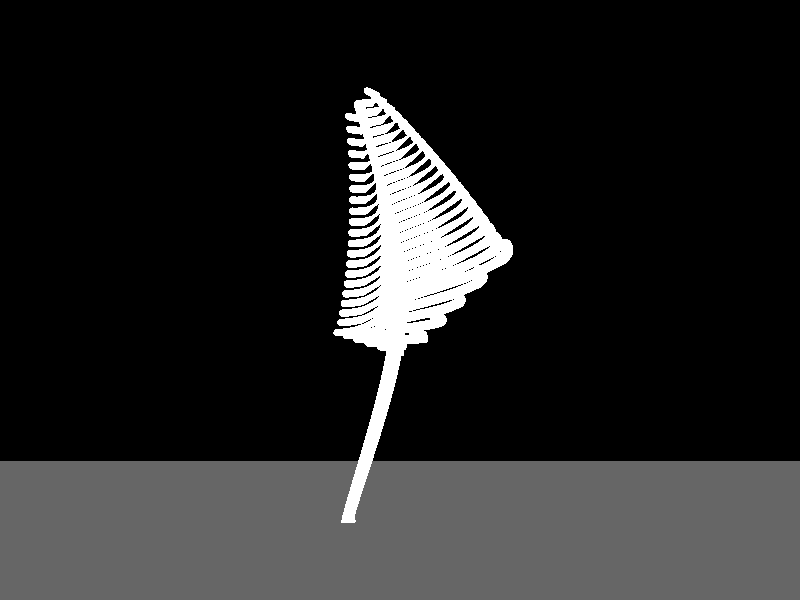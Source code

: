 //--includes------------------------
//--declares------------------------ 

/*
 * 1 = pyramid of spheres
 * 2 = bars in box
 * 3 = cylinder
 * 4 = lathed wood
 * 5 = file
 * 6 = feather
 */
#declare objectNumber = 6;

#switch (objectNumber)
//----Pyramid of Balls
  #case (1)
    #declare vectorX = 0;
    #declare vectorY = 0;
    #declare vectorZ = 0;    
    #declare scaleX = 0;
    #declare scaleY = 0;
    #declare scaleZ = 0;
    #declare rotateX = 0;
    #declare rotateY = 0;
    #declare rotateZ = 0;
    #declare colourR = .7;
    #declare colourG = .5;
    #declare colourB = .9;
    #declare reflectivity = .4;
  #break
//----Bars in Box
  #case (2)          
    #declare vectorX2 = 0;
    #declare vectorY2 = 0;
    #declare vectorZ2 = 0;    
    #declare scaleX2 = 0;
    #declare scaleY2 = 0;
    #declare scaleZ2 = 0;
    #declare rotateX2 = 0;
    #declare rotateY2 = 0;
    #declare rotateZ2 = 0;
    #declare colourR2a = .6;
    #declare colourG2a = .6;
    #declare colourB2a = .6;
    #declare translucent = .85;
    #declare countY = 0;
    #declare countZ = 0;
    #declare colourRb = 0.70;
    #declare colourGb = 0.25; 
    #declare colourBb = 0.15;
  #break 
  #case (5)
   #declare metalColour = .4;
   #declare counter = 0;
 #break
 #case (6)
   #declare counter = 0;
   #declare counter2 = 0;
#end

//--objects-------------------------

//plane
plane {
  y, 0 
  pigment {
    colour rgb <.4, .4, .4>
  }
  finish {
    reflection .7
  }
}
//objects
#switch (objectNumber)
  #case (1)
//--pyramid of balls
    union {  
//----bottom layer 
      sphere {
        <1, 1, 1>, 1
      }
      sphere {
        <3, 1, 1>, 1
      }                
      sphere {
        <5, 1, 1>, 1
      } 
      sphere {
        <2, 1, 2.7>, 1
      }           
      sphere {
        <4, 1, 2.7>, 1
      } 
      sphere {
        <3, 1, 4.4>, 1
      }    
//----second layer
      sphere {
        <2, 2.5, 1.7>, 1
      }
      sphere {
        <4, 2.5, 1.7>, 1
      }    
      sphere {
        <3, 2.5, 3.4>, 1
      } 
//----third layer
      sphere {
        <3, 4, 2.4>, 1
      }
      pigment {
        colour rgb <colourR, colourG, colourB>
      }
      finish {
        reflection reflectivity
      }
      translate <vectorX, vectorY, vectorZ> 
      scale <scaleX, scaleY, scaleZ> 
      rotate <rotateX, rotateY, rotateZ>
    }
  #break
  #case (2)                 
//--bars in box
    union { 
//----glass box
      difference {
        box {
          <0, 0, 0>, <4, 2, 8>
          hollow off
        }
        box {
          <.2, .2, .2>, <3.8, 1.8, 7.8>
          hollow off
        }
        pigment { 
          color rgbt <boxColourR, boxColourG, boxColourB, translucent>
        }
      }
//----bars
    #while (countY < 2)
       #while (countZ < 4)  
          box {
            <.21, .22+(countY*.69), .21+(countZ*1.84)>, <3.79, .995+(countY*.69), 1.94+(countZ*1.84)>
            pigment {
              color rgb <0.70, 0.25, 0.15>
            }   
            finish {
              ambient 0.1             
              brilliance 2
              diffuse 0.7
              metallic
              specular 1
              roughness 1/120
              reflection 0.8
            }
          }
          #declare countZ = countZ + 1;
        #end
        #declare countZ = 0; 
        #declare countY = countY + 1;
      #end
      translate <vectorX, vectorY, vectorZ> 
      scale <scaleX, scaleY, scaleZ> 
      rotate <rotateX, rotateY, rotateZ>
    }
  #break
  #case (3)
//--cylinder
    union {
      cylinder {
        <0, 1, 1>, <4, 1, 1>, 1
        pigment {
          colour rgb <.4, .7, 0>
        } 
        finish {
          reflection .6
        }
      } 
      cylinder {
        <1, 0, 3.4>, <1, 5, 3.4>, 1
        pigment {
          colour rgb <.2, 1, .1>
        } 
        finish {
          reflection .4
        }
      }
    }
  #break
  #case (4)
//--lathed object
    lathe {
      cubic_spline
      11, // number of points
      <0, 1>, <0, 0>, <2, 1>, <1.5, 2>, <1.5, 3>, <.2, 3.5>, <1.5, 4>, <1.5, 5>, <2, 6>, <0, 7>, <0, 6>
      pigment {
        colour rgb <1, .3, .3>
      }
      rotate <0, 0, 90>
      translate <0, 2, 0>
    }
  #break
  #case (5)
//--file
    union {
//----file surface
      difference {
        box {
          <0, 0, 0>, <2, 1, 8>
          pigment {
            colour rgb <metalColour, metalColour, metalColour>
          }
        }
//------cuts
        #while (counter < 8)
          box { 
            <-12, 0.98, 0>, <12, 1, .02>
            translate <0, 0, counter>
            rotate <0, 45, 0>
          }  
          box { 
            <-12, 0.98, 0>, <12, 1, .02>
            translate <0, 0, counter-2>
            rotate <0, -45, 0>
          }
          box { 
            <-12, 0, 0>, <12, .02, .02>
            translate <0, 0, counter>
            rotate <0, 45, 0>
          }  
          box { 
            <-12, 0, 0>, <12, .02, .02>
            translate <0, 0, counter-2>
            rotate <0, -45, 0>
          }
          #declare counter = counter + .05;
        #end
      }
//----file neck  
      difference {
        lathe {
          quadratic_spline
          4,
          <0, 0>, <0, 0>, <1, 2>, <0, 2>
          pigment {
            colour rgb <metalColour, metalColour, metalColour>
          }
        }
        box {
          <-1, 0, -.5>, <1, 3, -1>
          pigment {
            colour rgb <metalColour, metalColour, metalColour>
          }
        } 
        box {
          <-1, 0, .5>, <1, 3, 1> 
          pigment {
            colour rgb <metalColour, metalColour, metalColour>
          }
        } 
        rotate <90, 0, 0> 
        translate <1, .5, -2>
      } 
//----handle
      lathe {
        cubic_spline
        8,
        <0, 0>, <0, 0>, <1.5, 2>, <1, 4>, <1, 6>, <1.5, 8>, <0, 10>, <0, 7>
        pigment {
          colour rgb .8
        } 
        scale <.5, .5, .5>
        rotate <-90, 0, 0>
        translate <1, 1, -.75>
      }         
      translate <0, 0, 0>
      rotate <0, 0, 0>
      scale <0, 0, 0>
    }
  #break
  #case (6)
//--feather
    union {
//----spine
      sphere_sweep {
        cubic_spline
        6,
        <-1, -1, 0>, 0
        <0, 0, 0>, .1
        <0, 0, 0>, .1
        <1, 4, 0>, .15
        <0, 8, 0>, .05
        <-1, 9, 0>, 0
        pigment {
          colour rgb <1, 1, 1>
        }
      }
//----hairs
      #while (counter < 26)
        union {
          sphere_sweep {
            cubic_spline
            4,
            <0, 3, -1>, .09
            <0, 3, 0>, .09
            <0, 3, 4>, .09
            <-5, 3, 5>, .09
            pigment {
              colour rgb <1, 1, 1>
            }
          }
          sphere_sweep {
            cubic_spline
            4,
            <0, 3, 1>, .09
            <0, 3, 0>, .09
            <0, 3, -4>, .09
            <-5, 3, -5>, .09
            pigment {
              colour rgb <1, 1, 1>
            }
          }
          #if (counter < 6)
            translate <.9+(.02*counter), .2*counter, 0>
            scale <0, 0, .17*(counter+.01)>
          #else
            translate <1-((.002*counter)*(counter-6)), .2*counter, 0>
            scale <0, 0, 1-(.035*counter)>
          #end
        }
        #declare counter = counter + 1;
      #end
      #declare counter = 0;
      scale <0, 0, 0>
      translate <0, 0, 0>
      rotate <0, 0, 0>
    }
#end    

//--lights--------------------------

//point light
light_source {
  0*x      
  color rgb <2,2,2>
  translate <-12, 16, -20>
}

//--camera--------------------------

// perspective (default) camera
camera {
  location  <-4, 1, -10>
  look_at   <1, 4, 0>
  right     x*image_width/image_height
}
